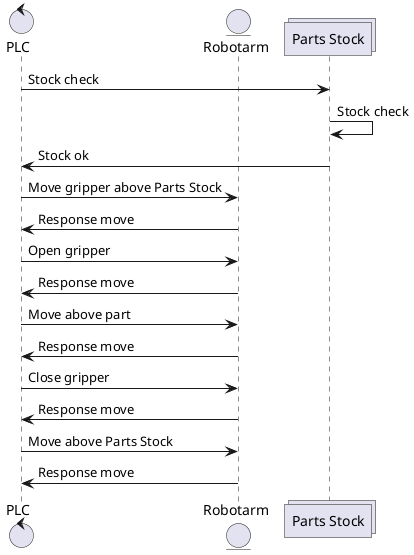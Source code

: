 @startuml grab_part
control     PLC             as plc
entity      Robotarm        as rob
collections "Parts Stock"   as prt

plc -> prt : Stock check
prt -> prt : Stock check
prt -> plc : Stock ok
plc -> rob : Move gripper above Parts Stock
rob -> plc : Response move
plc -> rob : Open gripper
rob -> plc : Response move
plc -> rob : Move above part
rob -> plc : Response move
plc -> rob : Close gripper
rob -> plc : Response move
plc -> rob : Move above Parts Stock
rob -> plc : Response move

@enduml